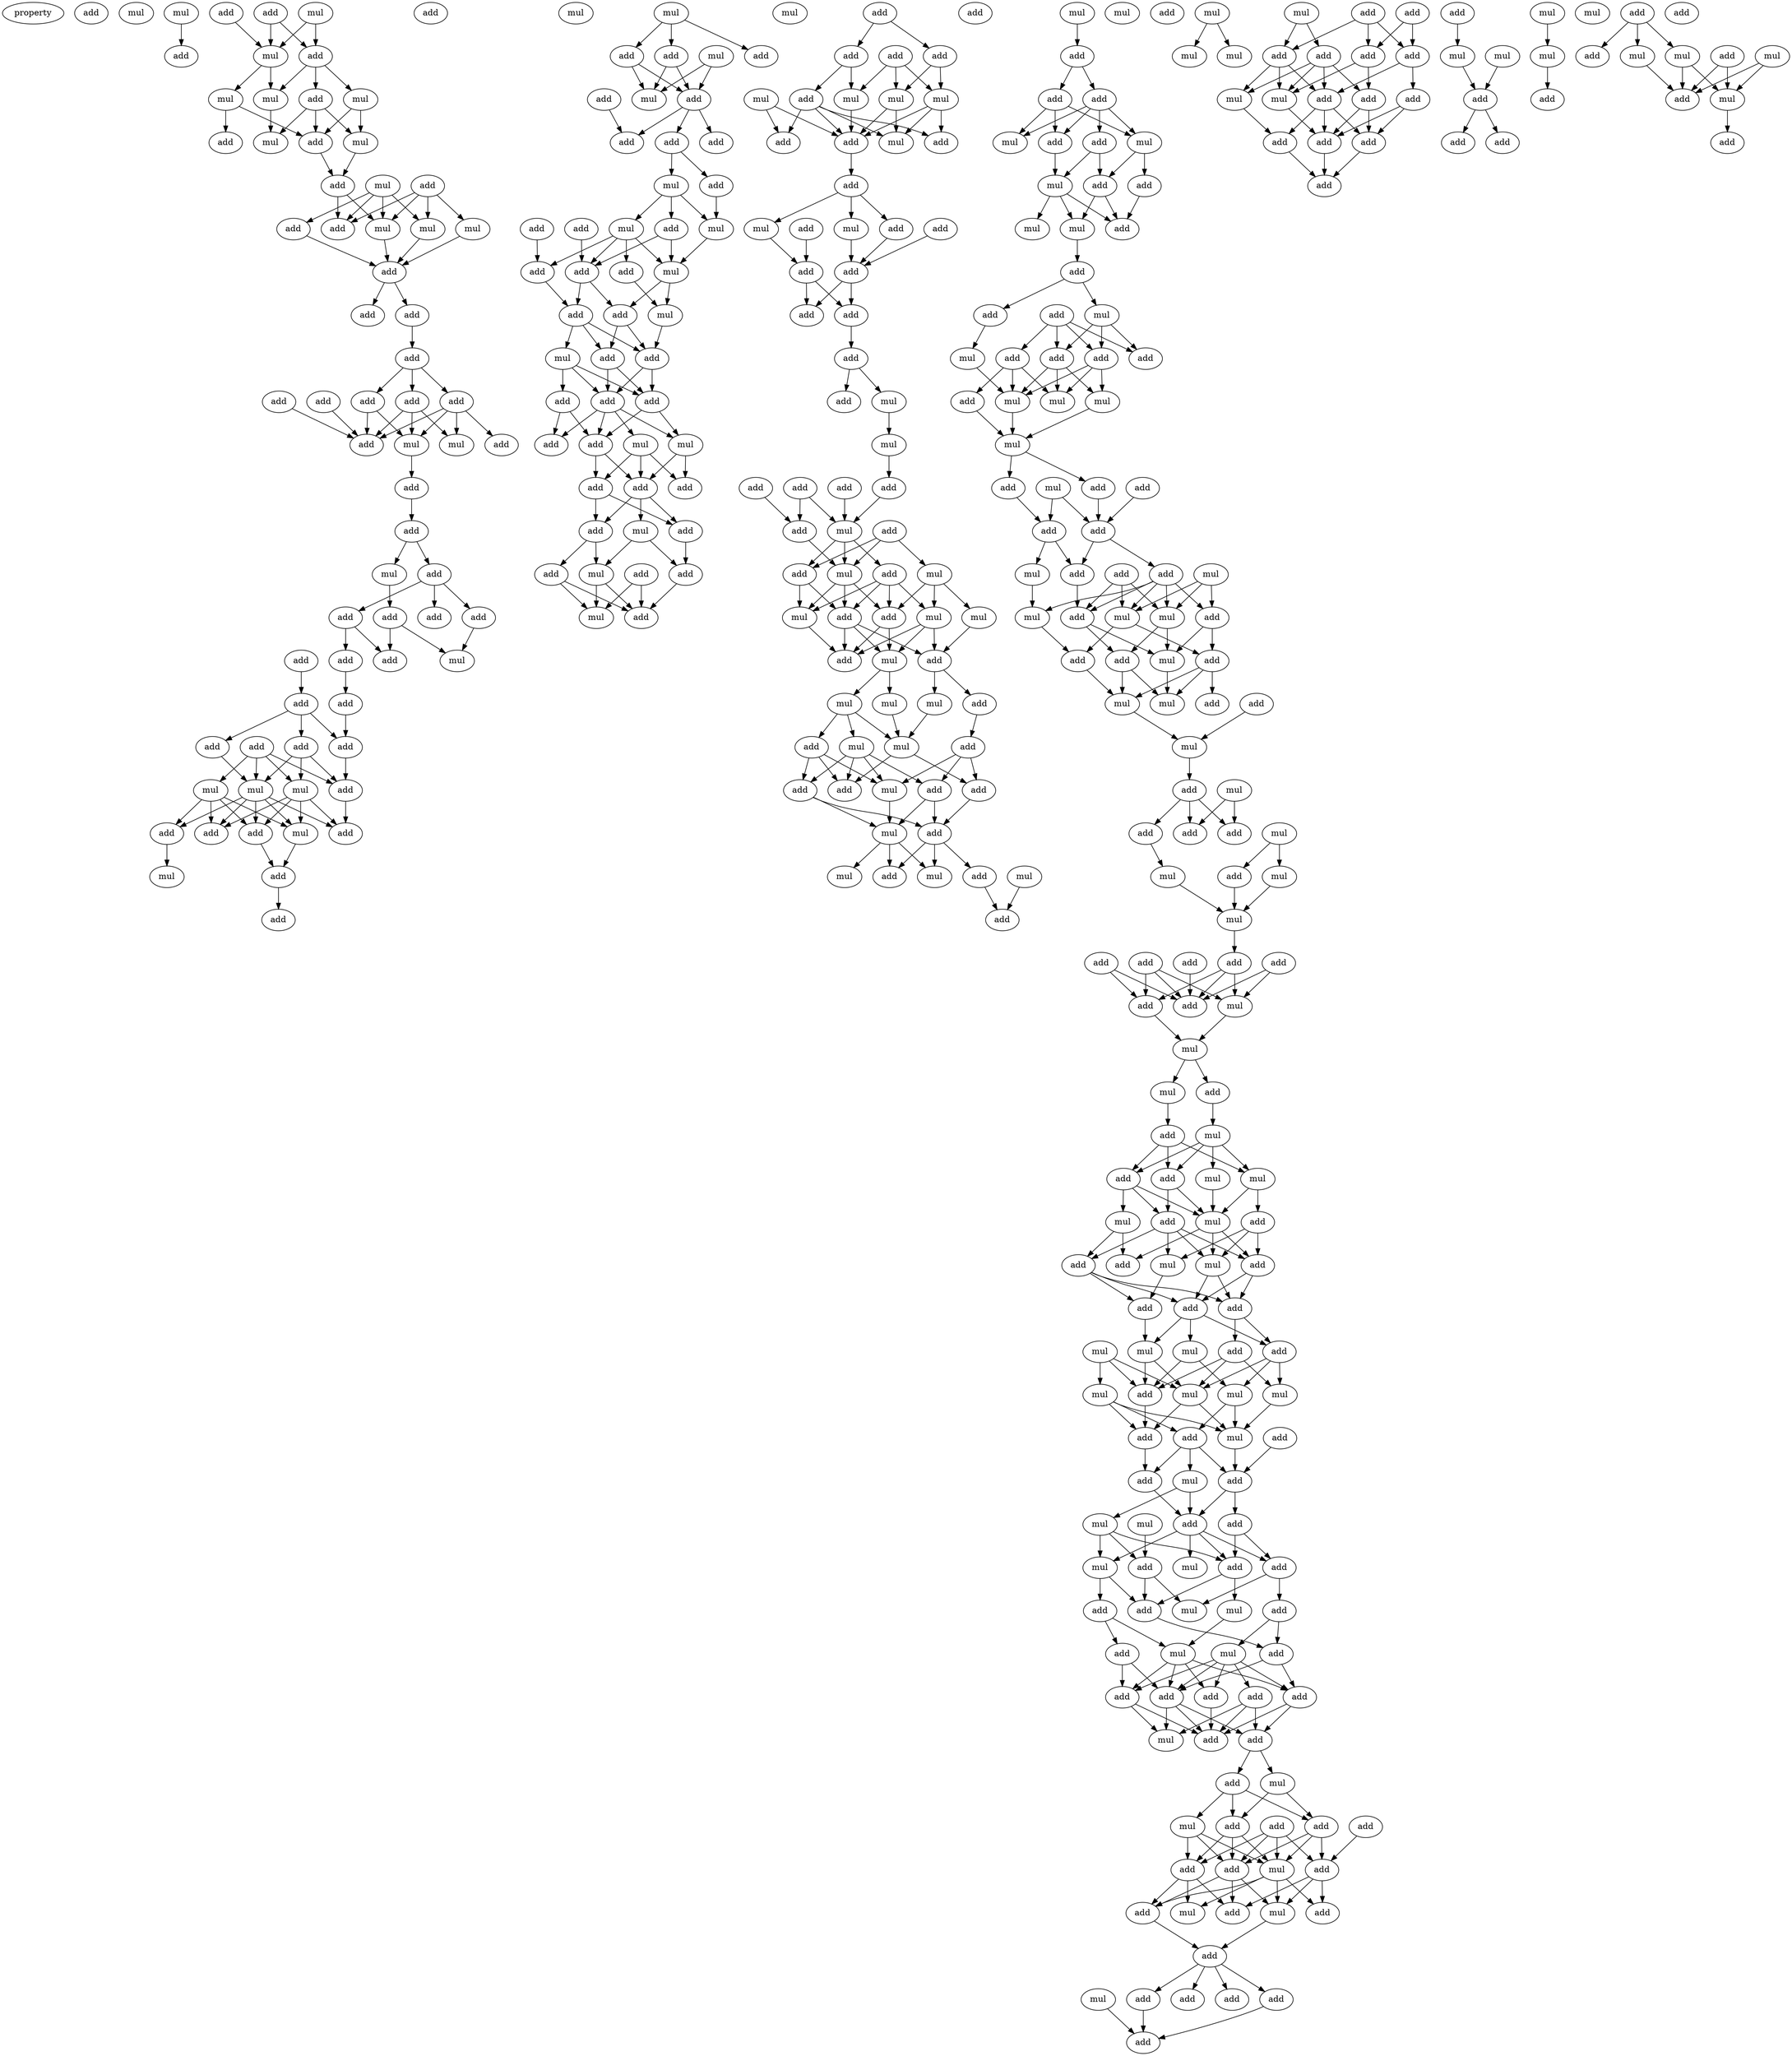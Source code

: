 digraph {
    node [fontcolor=black]
    property [mul=2,lf=1.8]
    0 [ label = add ];
    1 [ label = mul ];
    2 [ label = mul ];
    3 [ label = add ];
    4 [ label = add ];
    5 [ label = add ];
    6 [ label = mul ];
    7 [ label = add ];
    8 [ label = add ];
    9 [ label = mul ];
    10 [ label = mul ];
    11 [ label = mul ];
    12 [ label = add ];
    13 [ label = mul ];
    14 [ label = add ];
    15 [ label = mul ];
    16 [ label = mul ];
    17 [ label = mul ];
    18 [ label = add ];
    19 [ label = add ];
    20 [ label = mul ];
    21 [ label = add ];
    22 [ label = mul ];
    23 [ label = add ];
    24 [ label = mul ];
    25 [ label = mul ];
    26 [ label = add ];
    27 [ label = add ];
    28 [ label = add ];
    29 [ label = add ];
    30 [ label = add ];
    31 [ label = add ];
    32 [ label = add ];
    33 [ label = add ];
    34 [ label = add ];
    35 [ label = add ];
    36 [ label = add ];
    37 [ label = mul ];
    38 [ label = mul ];
    39 [ label = add ];
    40 [ label = add ];
    41 [ label = add ];
    42 [ label = mul ];
    43 [ label = add ];
    44 [ label = add ];
    45 [ label = add ];
    46 [ label = add ];
    47 [ label = add ];
    48 [ label = add ];
    49 [ label = add ];
    50 [ label = add ];
    51 [ label = mul ];
    52 [ label = add ];
    53 [ label = add ];
    54 [ label = add ];
    55 [ label = add ];
    56 [ label = add ];
    57 [ label = add ];
    58 [ label = mul ];
    59 [ label = add ];
    60 [ label = mul ];
    61 [ label = mul ];
    62 [ label = mul ];
    63 [ label = add ];
    64 [ label = add ];
    65 [ label = add ];
    66 [ label = add ];
    67 [ label = add ];
    68 [ label = mul ];
    69 [ label = add ];
    70 [ label = mul ];
    71 [ label = mul ];
    72 [ label = mul ];
    73 [ label = add ];
    74 [ label = add ];
    75 [ label = add ];
    76 [ label = add ];
    77 [ label = add ];
    78 [ label = mul ];
    79 [ label = add ];
    80 [ label = add ];
    81 [ label = add ];
    82 [ label = add ];
    83 [ label = mul ];
    84 [ label = mul ];
    85 [ label = add ];
    86 [ label = add ];
    87 [ label = add ];
    88 [ label = mul ];
    89 [ label = mul ];
    90 [ label = add ];
    91 [ label = add ];
    92 [ label = add ];
    93 [ label = mul ];
    94 [ label = add ];
    95 [ label = add ];
    96 [ label = add ];
    97 [ label = mul ];
    98 [ label = add ];
    99 [ label = add ];
    100 [ label = add ];
    101 [ label = add ];
    102 [ label = add ];
    103 [ label = mul ];
    104 [ label = mul ];
    105 [ label = add ];
    106 [ label = add ];
    107 [ label = add ];
    108 [ label = add ];
    109 [ label = add ];
    110 [ label = mul ];
    111 [ label = add ];
    112 [ label = add ];
    113 [ label = add ];
    114 [ label = add ];
    115 [ label = mul ];
    116 [ label = mul ];
    117 [ label = add ];
    118 [ label = add ];
    119 [ label = add ];
    120 [ label = add ];
    121 [ label = add ];
    122 [ label = add ];
    123 [ label = mul ];
    124 [ label = mul ];
    125 [ label = mul ];
    126 [ label = mul ];
    127 [ label = mul ];
    128 [ label = add ];
    129 [ label = add ];
    130 [ label = add ];
    131 [ label = add ];
    132 [ label = mul ];
    133 [ label = add ];
    134 [ label = mul ];
    135 [ label = add ];
    136 [ label = add ];
    137 [ label = add ];
    138 [ label = add ];
    139 [ label = add ];
    140 [ label = add ];
    141 [ label = add ];
    142 [ label = add ];
    143 [ label = add ];
    144 [ label = mul ];
    145 [ label = mul ];
    146 [ label = add ];
    147 [ label = add ];
    148 [ label = add ];
    149 [ label = add ];
    150 [ label = add ];
    151 [ label = mul ];
    152 [ label = add ];
    153 [ label = add ];
    154 [ label = mul ];
    155 [ label = add ];
    156 [ label = mul ];
    157 [ label = add ];
    158 [ label = add ];
    159 [ label = mul ];
    160 [ label = mul ];
    161 [ label = mul ];
    162 [ label = add ];
    163 [ label = mul ];
    164 [ label = add ];
    165 [ label = mul ];
    166 [ label = mul ];
    167 [ label = add ];
    168 [ label = mul ];
    169 [ label = mul ];
    170 [ label = mul ];
    171 [ label = add ];
    172 [ label = add ];
    173 [ label = add ];
    174 [ label = add ];
    175 [ label = mul ];
    176 [ label = add ];
    177 [ label = add ];
    178 [ label = mul ];
    179 [ label = add ];
    180 [ label = add ];
    181 [ label = mul ];
    182 [ label = add ];
    183 [ label = mul ];
    184 [ label = mul ];
    185 [ label = add ];
    186 [ label = mul ];
    187 [ label = mul ];
    188 [ label = add ];
    189 [ label = add ];
    190 [ label = add ];
    191 [ label = add ];
    192 [ label = mul ];
    193 [ label = add ];
    194 [ label = mul ];
    195 [ label = add ];
    196 [ label = add ];
    197 [ label = add ];
    198 [ label = mul ];
    199 [ label = mul ];
    200 [ label = add ];
    201 [ label = mul ];
    202 [ label = add ];
    203 [ label = mul ];
    204 [ label = add ];
    205 [ label = add ];
    206 [ label = mul ];
    207 [ label = add ];
    208 [ label = add ];
    209 [ label = add ];
    210 [ label = add ];
    211 [ label = mul ];
    212 [ label = mul ];
    213 [ label = add ];
    214 [ label = mul ];
    215 [ label = mul ];
    216 [ label = add ];
    217 [ label = mul ];
    218 [ label = add ];
    219 [ label = add ];
    220 [ label = add ];
    221 [ label = add ];
    222 [ label = add ];
    223 [ label = add ];
    224 [ label = mul ];
    225 [ label = mul ];
    226 [ label = add ];
    227 [ label = mul ];
    228 [ label = add ];
    229 [ label = mul ];
    230 [ label = add ];
    231 [ label = mul ];
    232 [ label = add ];
    233 [ label = add ];
    234 [ label = mul ];
    235 [ label = add ];
    236 [ label = add ];
    237 [ label = mul ];
    238 [ label = add ];
    239 [ label = mul ];
    240 [ label = mul ];
    241 [ label = add ];
    242 [ label = mul ];
    243 [ label = add ];
    244 [ label = mul ];
    245 [ label = add ];
    246 [ label = add ];
    247 [ label = mul ];
    248 [ label = add ];
    249 [ label = mul ];
    250 [ label = mul ];
    251 [ label = add ];
    252 [ label = add ];
    253 [ label = add ];
    254 [ label = add ];
    255 [ label = add ];
    256 [ label = mul ];
    257 [ label = add ];
    258 [ label = add ];
    259 [ label = mul ];
    260 [ label = mul ];
    261 [ label = mul ];
    262 [ label = mul ];
    263 [ label = mul ];
    264 [ label = add ];
    265 [ label = mul ];
    266 [ label = add ];
    267 [ label = add ];
    268 [ label = mul ];
    269 [ label = add ];
    270 [ label = mul ];
    271 [ label = mul ];
    272 [ label = add ];
    273 [ label = add ];
    274 [ label = mul ];
    275 [ label = mul ];
    276 [ label = add ];
    277 [ label = add ];
    278 [ label = add ];
    279 [ label = mul ];
    280 [ label = add ];
    281 [ label = add ];
    282 [ label = add ];
    283 [ label = add ];
    284 [ label = mul ];
    285 [ label = add ];
    286 [ label = mul ];
    287 [ label = mul ];
    288 [ label = mul ];
    289 [ label = mul ];
    290 [ label = add ];
    291 [ label = mul ];
    292 [ label = mul ];
    293 [ label = add ];
    294 [ label = add ];
    295 [ label = add ];
    296 [ label = mul ];
    297 [ label = mul ];
    298 [ label = add ];
    299 [ label = add ];
    300 [ label = mul ];
    301 [ label = add ];
    302 [ label = mul ];
    303 [ label = add ];
    304 [ label = mul ];
    305 [ label = add ];
    306 [ label = add ];
    307 [ label = mul ];
    308 [ label = add ];
    309 [ label = add ];
    310 [ label = mul ];
    311 [ label = add ];
    312 [ label = mul ];
    313 [ label = add ];
    314 [ label = mul ];
    315 [ label = add ];
    316 [ label = mul ];
    317 [ label = add ];
    318 [ label = add ];
    319 [ label = add ];
    320 [ label = add ];
    321 [ label = add ];
    322 [ label = add ];
    323 [ label = add ];
    324 [ label = mul ];
    325 [ label = add ];
    326 [ label = add ];
    327 [ label = mul ];
    328 [ label = add ];
    329 [ label = add ];
    330 [ label = mul ];
    331 [ label = add ];
    332 [ label = add ];
    333 [ label = mul ];
    334 [ label = add ];
    335 [ label = add ];
    336 [ label = add ];
    337 [ label = mul ];
    338 [ label = add ];
    339 [ label = add ];
    340 [ label = add ];
    341 [ label = mul ];
    342 [ label = add ];
    343 [ label = add ];
    344 [ label = mul ];
    345 [ label = add ];
    346 [ label = add ];
    347 [ label = add ];
    348 [ label = add ];
    349 [ label = add ];
    350 [ label = mul ];
    351 [ label = add ];
    352 [ label = add ];
    353 [ label = add ];
    354 [ label = add ];
    355 [ label = add ];
    356 [ label = add ];
    357 [ label = add ];
    358 [ label = mul ];
    359 [ label = add ];
    360 [ label = mul ];
    361 [ label = add ];
    362 [ label = add ];
    363 [ label = add ];
    364 [ label = add ];
    365 [ label = add ];
    366 [ label = mul ];
    367 [ label = mul ];
    368 [ label = add ];
    369 [ label = mul ];
    370 [ label = add ];
    371 [ label = add ];
    372 [ label = mul ];
    373 [ label = mul ];
    374 [ label = add ];
    375 [ label = add ];
    376 [ label = add ];
    377 [ label = mul ];
    378 [ label = mul ];
    379 [ label = add ];
    380 [ label = mul ];
    381 [ label = add ];
    382 [ label = mul ];
    383 [ label = add ];
    384 [ label = add ];
    2 -> 7 [ name = 0 ];
    3 -> 9 [ name = 1 ];
    4 -> 8 [ name = 2 ];
    4 -> 9 [ name = 3 ];
    6 -> 8 [ name = 4 ];
    6 -> 9 [ name = 5 ];
    8 -> 11 [ name = 6 ];
    8 -> 12 [ name = 7 ];
    8 -> 13 [ name = 8 ];
    9 -> 10 [ name = 9 ];
    9 -> 11 [ name = 10 ];
    10 -> 14 [ name = 11 ];
    10 -> 18 [ name = 12 ];
    11 -> 16 [ name = 13 ];
    12 -> 14 [ name = 14 ];
    12 -> 16 [ name = 15 ];
    12 -> 17 [ name = 16 ];
    13 -> 14 [ name = 17 ];
    13 -> 17 [ name = 18 ];
    14 -> 19 [ name = 19 ];
    17 -> 19 [ name = 20 ];
    19 -> 23 [ name = 21 ];
    19 -> 24 [ name = 22 ];
    20 -> 22 [ name = 23 ];
    20 -> 23 [ name = 24 ];
    20 -> 24 [ name = 25 ];
    20 -> 26 [ name = 26 ];
    21 -> 22 [ name = 27 ];
    21 -> 23 [ name = 28 ];
    21 -> 24 [ name = 29 ];
    21 -> 25 [ name = 30 ];
    22 -> 27 [ name = 31 ];
    24 -> 27 [ name = 32 ];
    25 -> 27 [ name = 33 ];
    26 -> 27 [ name = 34 ];
    27 -> 28 [ name = 35 ];
    27 -> 29 [ name = 36 ];
    29 -> 30 [ name = 37 ];
    30 -> 31 [ name = 38 ];
    30 -> 32 [ name = 39 ];
    30 -> 35 [ name = 40 ];
    31 -> 36 [ name = 41 ];
    31 -> 37 [ name = 42 ];
    31 -> 38 [ name = 43 ];
    32 -> 36 [ name = 44 ];
    32 -> 37 [ name = 45 ];
    32 -> 38 [ name = 46 ];
    32 -> 39 [ name = 47 ];
    33 -> 36 [ name = 48 ];
    34 -> 36 [ name = 49 ];
    35 -> 36 [ name = 50 ];
    35 -> 38 [ name = 51 ];
    38 -> 40 [ name = 52 ];
    40 -> 41 [ name = 53 ];
    41 -> 42 [ name = 54 ];
    41 -> 43 [ name = 55 ];
    42 -> 44 [ name = 56 ];
    43 -> 45 [ name = 57 ];
    43 -> 46 [ name = 58 ];
    43 -> 47 [ name = 59 ];
    44 -> 50 [ name = 60 ];
    44 -> 51 [ name = 61 ];
    45 -> 48 [ name = 62 ];
    45 -> 50 [ name = 63 ];
    47 -> 51 [ name = 64 ];
    48 -> 52 [ name = 65 ];
    49 -> 53 [ name = 66 ];
    52 -> 55 [ name = 67 ];
    53 -> 54 [ name = 68 ];
    53 -> 55 [ name = 69 ];
    53 -> 57 [ name = 70 ];
    54 -> 60 [ name = 71 ];
    55 -> 59 [ name = 72 ];
    56 -> 58 [ name = 73 ];
    56 -> 59 [ name = 74 ];
    56 -> 60 [ name = 75 ];
    56 -> 61 [ name = 76 ];
    57 -> 59 [ name = 77 ];
    57 -> 60 [ name = 78 ];
    57 -> 61 [ name = 79 ];
    58 -> 62 [ name = 80 ];
    58 -> 63 [ name = 81 ];
    58 -> 64 [ name = 82 ];
    58 -> 66 [ name = 83 ];
    59 -> 65 [ name = 84 ];
    60 -> 62 [ name = 85 ];
    60 -> 63 [ name = 86 ];
    60 -> 64 [ name = 87 ];
    60 -> 65 [ name = 88 ];
    60 -> 66 [ name = 89 ];
    61 -> 62 [ name = 90 ];
    61 -> 64 [ name = 91 ];
    61 -> 65 [ name = 92 ];
    61 -> 66 [ name = 93 ];
    62 -> 67 [ name = 94 ];
    63 -> 68 [ name = 95 ];
    66 -> 67 [ name = 96 ];
    67 -> 69 [ name = 97 ];
    70 -> 73 [ name = 98 ];
    70 -> 74 [ name = 99 ];
    70 -> 75 [ name = 100 ];
    72 -> 77 [ name = 101 ];
    72 -> 78 [ name = 102 ];
    74 -> 77 [ name = 103 ];
    74 -> 78 [ name = 104 ];
    75 -> 77 [ name = 105 ];
    75 -> 78 [ name = 106 ];
    76 -> 79 [ name = 107 ];
    77 -> 79 [ name = 108 ];
    77 -> 80 [ name = 109 ];
    77 -> 81 [ name = 110 ];
    81 -> 82 [ name = 111 ];
    81 -> 83 [ name = 112 ];
    82 -> 88 [ name = 113 ];
    83 -> 84 [ name = 114 ];
    83 -> 87 [ name = 115 ];
    83 -> 88 [ name = 116 ];
    84 -> 89 [ name = 117 ];
    84 -> 90 [ name = 118 ];
    84 -> 91 [ name = 119 ];
    84 -> 92 [ name = 120 ];
    85 -> 90 [ name = 121 ];
    86 -> 91 [ name = 122 ];
    87 -> 89 [ name = 123 ];
    87 -> 90 [ name = 124 ];
    88 -> 89 [ name = 125 ];
    89 -> 93 [ name = 126 ];
    89 -> 94 [ name = 127 ];
    90 -> 94 [ name = 128 ];
    90 -> 95 [ name = 129 ];
    91 -> 95 [ name = 130 ];
    92 -> 93 [ name = 131 ];
    93 -> 96 [ name = 132 ];
    94 -> 96 [ name = 133 ];
    94 -> 98 [ name = 134 ];
    95 -> 96 [ name = 135 ];
    95 -> 97 [ name = 136 ];
    95 -> 98 [ name = 137 ];
    96 -> 99 [ name = 138 ];
    96 -> 101 [ name = 139 ];
    97 -> 99 [ name = 140 ];
    97 -> 100 [ name = 141 ];
    97 -> 101 [ name = 142 ];
    98 -> 99 [ name = 143 ];
    98 -> 101 [ name = 144 ];
    99 -> 102 [ name = 145 ];
    99 -> 103 [ name = 146 ];
    99 -> 104 [ name = 147 ];
    99 -> 105 [ name = 148 ];
    100 -> 102 [ name = 149 ];
    100 -> 105 [ name = 150 ];
    101 -> 104 [ name = 151 ];
    101 -> 105 [ name = 152 ];
    103 -> 106 [ name = 153 ];
    103 -> 107 [ name = 154 ];
    103 -> 108 [ name = 155 ];
    104 -> 106 [ name = 156 ];
    104 -> 108 [ name = 157 ];
    105 -> 106 [ name = 158 ];
    105 -> 107 [ name = 159 ];
    106 -> 109 [ name = 160 ];
    106 -> 110 [ name = 161 ];
    106 -> 111 [ name = 162 ];
    107 -> 109 [ name = 163 ];
    107 -> 111 [ name = 164 ];
    109 -> 112 [ name = 165 ];
    110 -> 112 [ name = 166 ];
    110 -> 115 [ name = 167 ];
    111 -> 114 [ name = 168 ];
    111 -> 115 [ name = 169 ];
    112 -> 117 [ name = 170 ];
    113 -> 116 [ name = 171 ];
    113 -> 117 [ name = 172 ];
    114 -> 116 [ name = 173 ];
    114 -> 117 [ name = 174 ];
    115 -> 116 [ name = 175 ];
    115 -> 117 [ name = 176 ];
    118 -> 119 [ name = 177 ];
    118 -> 121 [ name = 178 ];
    119 -> 122 [ name = 179 ];
    119 -> 125 [ name = 180 ];
    120 -> 123 [ name = 181 ];
    120 -> 125 [ name = 182 ];
    120 -> 126 [ name = 183 ];
    121 -> 123 [ name = 184 ];
    121 -> 126 [ name = 185 ];
    122 -> 127 [ name = 186 ];
    122 -> 128 [ name = 187 ];
    122 -> 129 [ name = 188 ];
    122 -> 130 [ name = 189 ];
    123 -> 127 [ name = 190 ];
    123 -> 130 [ name = 191 ];
    124 -> 129 [ name = 192 ];
    124 -> 130 [ name = 193 ];
    125 -> 130 [ name = 194 ];
    126 -> 127 [ name = 195 ];
    126 -> 128 [ name = 196 ];
    126 -> 130 [ name = 197 ];
    130 -> 131 [ name = 198 ];
    131 -> 132 [ name = 199 ];
    131 -> 134 [ name = 200 ];
    131 -> 135 [ name = 201 ];
    132 -> 137 [ name = 202 ];
    133 -> 138 [ name = 203 ];
    134 -> 138 [ name = 204 ];
    135 -> 138 [ name = 205 ];
    136 -> 137 [ name = 206 ];
    137 -> 139 [ name = 207 ];
    137 -> 140 [ name = 208 ];
    138 -> 139 [ name = 209 ];
    138 -> 140 [ name = 210 ];
    140 -> 141 [ name = 211 ];
    141 -> 143 [ name = 212 ];
    141 -> 144 [ name = 213 ];
    144 -> 145 [ name = 214 ];
    145 -> 149 [ name = 215 ];
    146 -> 151 [ name = 216 ];
    146 -> 152 [ name = 217 ];
    147 -> 152 [ name = 218 ];
    148 -> 151 [ name = 219 ];
    149 -> 151 [ name = 220 ];
    150 -> 154 [ name = 221 ];
    150 -> 155 [ name = 222 ];
    150 -> 156 [ name = 223 ];
    151 -> 153 [ name = 224 ];
    151 -> 155 [ name = 225 ];
    151 -> 156 [ name = 226 ];
    152 -> 156 [ name = 227 ];
    153 -> 157 [ name = 228 ];
    153 -> 158 [ name = 229 ];
    153 -> 159 [ name = 230 ];
    153 -> 160 [ name = 231 ];
    154 -> 158 [ name = 232 ];
    154 -> 159 [ name = 233 ];
    154 -> 161 [ name = 234 ];
    155 -> 157 [ name = 235 ];
    155 -> 160 [ name = 236 ];
    156 -> 157 [ name = 237 ];
    156 -> 158 [ name = 238 ];
    156 -> 160 [ name = 239 ];
    157 -> 162 [ name = 240 ];
    157 -> 163 [ name = 241 ];
    157 -> 164 [ name = 242 ];
    158 -> 163 [ name = 243 ];
    158 -> 164 [ name = 244 ];
    159 -> 162 [ name = 245 ];
    159 -> 163 [ name = 246 ];
    159 -> 164 [ name = 247 ];
    160 -> 164 [ name = 248 ];
    161 -> 162 [ name = 249 ];
    162 -> 166 [ name = 250 ];
    162 -> 167 [ name = 251 ];
    163 -> 165 [ name = 252 ];
    163 -> 168 [ name = 253 ];
    165 -> 169 [ name = 254 ];
    166 -> 169 [ name = 255 ];
    167 -> 171 [ name = 256 ];
    168 -> 169 [ name = 257 ];
    168 -> 170 [ name = 258 ];
    168 -> 172 [ name = 259 ];
    169 -> 173 [ name = 260 ];
    169 -> 177 [ name = 261 ];
    170 -> 173 [ name = 262 ];
    170 -> 174 [ name = 263 ];
    170 -> 175 [ name = 264 ];
    170 -> 176 [ name = 265 ];
    171 -> 175 [ name = 266 ];
    171 -> 176 [ name = 267 ];
    171 -> 177 [ name = 268 ];
    172 -> 173 [ name = 269 ];
    172 -> 174 [ name = 270 ];
    172 -> 175 [ name = 271 ];
    174 -> 178 [ name = 272 ];
    174 -> 179 [ name = 273 ];
    175 -> 178 [ name = 274 ];
    176 -> 178 [ name = 275 ];
    176 -> 179 [ name = 276 ];
    177 -> 179 [ name = 277 ];
    178 -> 181 [ name = 278 ];
    178 -> 182 [ name = 279 ];
    178 -> 184 [ name = 280 ];
    179 -> 180 [ name = 281 ];
    179 -> 181 [ name = 282 ];
    179 -> 182 [ name = 283 ];
    180 -> 185 [ name = 284 ];
    183 -> 185 [ name = 285 ];
    186 -> 189 [ name = 286 ];
    189 -> 190 [ name = 287 ];
    189 -> 191 [ name = 288 ];
    190 -> 192 [ name = 289 ];
    190 -> 193 [ name = 290 ];
    190 -> 194 [ name = 291 ];
    190 -> 195 [ name = 292 ];
    191 -> 192 [ name = 293 ];
    191 -> 194 [ name = 294 ];
    191 -> 195 [ name = 295 ];
    193 -> 196 [ name = 296 ];
    193 -> 198 [ name = 297 ];
    194 -> 196 [ name = 298 ];
    194 -> 197 [ name = 299 ];
    195 -> 198 [ name = 300 ];
    196 -> 199 [ name = 301 ];
    196 -> 200 [ name = 302 ];
    197 -> 200 [ name = 303 ];
    198 -> 199 [ name = 304 ];
    198 -> 200 [ name = 305 ];
    198 -> 201 [ name = 306 ];
    199 -> 202 [ name = 307 ];
    202 -> 203 [ name = 308 ];
    202 -> 205 [ name = 309 ];
    203 -> 208 [ name = 310 ];
    203 -> 209 [ name = 311 ];
    203 -> 210 [ name = 312 ];
    204 -> 207 [ name = 313 ];
    204 -> 208 [ name = 314 ];
    204 -> 209 [ name = 315 ];
    204 -> 210 [ name = 316 ];
    205 -> 206 [ name = 317 ];
    206 -> 211 [ name = 318 ];
    207 -> 211 [ name = 319 ];
    207 -> 213 [ name = 320 ];
    207 -> 214 [ name = 321 ];
    208 -> 211 [ name = 322 ];
    208 -> 212 [ name = 323 ];
    208 -> 214 [ name = 324 ];
    209 -> 211 [ name = 325 ];
    209 -> 212 [ name = 326 ];
    209 -> 214 [ name = 327 ];
    211 -> 215 [ name = 328 ];
    212 -> 215 [ name = 329 ];
    213 -> 215 [ name = 330 ];
    215 -> 218 [ name = 331 ];
    215 -> 219 [ name = 332 ];
    216 -> 220 [ name = 333 ];
    217 -> 220 [ name = 334 ];
    217 -> 221 [ name = 335 ];
    218 -> 221 [ name = 336 ];
    219 -> 220 [ name = 337 ];
    220 -> 223 [ name = 338 ];
    220 -> 226 [ name = 339 ];
    221 -> 224 [ name = 340 ];
    221 -> 226 [ name = 341 ];
    222 -> 227 [ name = 342 ];
    222 -> 228 [ name = 343 ];
    222 -> 229 [ name = 344 ];
    223 -> 227 [ name = 345 ];
    223 -> 228 [ name = 346 ];
    223 -> 229 [ name = 347 ];
    223 -> 230 [ name = 348 ];
    223 -> 231 [ name = 349 ];
    224 -> 231 [ name = 350 ];
    225 -> 227 [ name = 351 ];
    225 -> 229 [ name = 352 ];
    225 -> 230 [ name = 353 ];
    226 -> 228 [ name = 354 ];
    227 -> 232 [ name = 355 ];
    227 -> 235 [ name = 356 ];
    228 -> 233 [ name = 357 ];
    228 -> 234 [ name = 358 ];
    229 -> 233 [ name = 359 ];
    229 -> 234 [ name = 360 ];
    230 -> 232 [ name = 361 ];
    230 -> 234 [ name = 362 ];
    231 -> 235 [ name = 363 ];
    232 -> 237 [ name = 364 ];
    232 -> 238 [ name = 365 ];
    232 -> 239 [ name = 366 ];
    233 -> 237 [ name = 367 ];
    233 -> 239 [ name = 368 ];
    234 -> 239 [ name = 369 ];
    235 -> 237 [ name = 370 ];
    236 -> 240 [ name = 371 ];
    237 -> 240 [ name = 372 ];
    240 -> 241 [ name = 373 ];
    241 -> 243 [ name = 374 ];
    241 -> 245 [ name = 375 ];
    241 -> 246 [ name = 376 ];
    242 -> 243 [ name = 377 ];
    242 -> 246 [ name = 378 ];
    244 -> 248 [ name = 379 ];
    244 -> 249 [ name = 380 ];
    245 -> 247 [ name = 381 ];
    247 -> 250 [ name = 382 ];
    248 -> 250 [ name = 383 ];
    249 -> 250 [ name = 384 ];
    250 -> 252 [ name = 385 ];
    251 -> 257 [ name = 386 ];
    252 -> 256 [ name = 387 ];
    252 -> 257 [ name = 388 ];
    252 -> 258 [ name = 389 ];
    253 -> 256 [ name = 390 ];
    253 -> 257 [ name = 391 ];
    253 -> 258 [ name = 392 ];
    254 -> 256 [ name = 393 ];
    254 -> 257 [ name = 394 ];
    255 -> 257 [ name = 395 ];
    255 -> 258 [ name = 396 ];
    256 -> 259 [ name = 397 ];
    258 -> 259 [ name = 398 ];
    259 -> 263 [ name = 399 ];
    259 -> 264 [ name = 400 ];
    260 -> 261 [ name = 401 ];
    260 -> 262 [ name = 402 ];
    263 -> 266 [ name = 403 ];
    264 -> 265 [ name = 404 ];
    265 -> 267 [ name = 405 ];
    265 -> 268 [ name = 406 ];
    265 -> 269 [ name = 407 ];
    265 -> 270 [ name = 408 ];
    266 -> 267 [ name = 409 ];
    266 -> 269 [ name = 410 ];
    266 -> 270 [ name = 411 ];
    267 -> 271 [ name = 412 ];
    267 -> 272 [ name = 413 ];
    267 -> 274 [ name = 414 ];
    268 -> 274 [ name = 415 ];
    269 -> 272 [ name = 416 ];
    269 -> 274 [ name = 417 ];
    270 -> 273 [ name = 418 ];
    270 -> 274 [ name = 419 ];
    271 -> 276 [ name = 420 ];
    271 -> 278 [ name = 421 ];
    272 -> 275 [ name = 422 ];
    272 -> 277 [ name = 423 ];
    272 -> 278 [ name = 424 ];
    272 -> 279 [ name = 425 ];
    273 -> 275 [ name = 426 ];
    273 -> 277 [ name = 427 ];
    273 -> 279 [ name = 428 ];
    274 -> 276 [ name = 429 ];
    274 -> 277 [ name = 430 ];
    274 -> 279 [ name = 431 ];
    275 -> 280 [ name = 432 ];
    277 -> 281 [ name = 433 ];
    277 -> 282 [ name = 434 ];
    278 -> 280 [ name = 435 ];
    278 -> 281 [ name = 436 ];
    278 -> 282 [ name = 437 ];
    279 -> 281 [ name = 438 ];
    279 -> 282 [ name = 439 ];
    280 -> 286 [ name = 440 ];
    281 -> 283 [ name = 441 ];
    281 -> 284 [ name = 442 ];
    281 -> 286 [ name = 443 ];
    282 -> 283 [ name = 444 ];
    282 -> 285 [ name = 445 ];
    283 -> 288 [ name = 446 ];
    283 -> 289 [ name = 447 ];
    283 -> 292 [ name = 448 ];
    284 -> 288 [ name = 449 ];
    284 -> 290 [ name = 450 ];
    285 -> 289 [ name = 451 ];
    285 -> 290 [ name = 452 ];
    285 -> 292 [ name = 453 ];
    286 -> 289 [ name = 454 ];
    286 -> 290 [ name = 455 ];
    287 -> 289 [ name = 456 ];
    287 -> 290 [ name = 457 ];
    287 -> 291 [ name = 458 ];
    288 -> 293 [ name = 459 ];
    288 -> 296 [ name = 460 ];
    289 -> 295 [ name = 461 ];
    289 -> 296 [ name = 462 ];
    290 -> 295 [ name = 463 ];
    291 -> 293 [ name = 464 ];
    291 -> 295 [ name = 465 ];
    291 -> 296 [ name = 466 ];
    292 -> 296 [ name = 467 ];
    293 -> 297 [ name = 468 ];
    293 -> 298 [ name = 469 ];
    293 -> 299 [ name = 470 ];
    294 -> 299 [ name = 471 ];
    295 -> 298 [ name = 472 ];
    296 -> 299 [ name = 473 ];
    297 -> 302 [ name = 474 ];
    297 -> 303 [ name = 475 ];
    298 -> 303 [ name = 476 ];
    299 -> 301 [ name = 477 ];
    299 -> 303 [ name = 478 ];
    300 -> 305 [ name = 479 ];
    301 -> 306 [ name = 480 ];
    301 -> 308 [ name = 481 ];
    302 -> 305 [ name = 482 ];
    302 -> 306 [ name = 483 ];
    302 -> 307 [ name = 484 ];
    303 -> 304 [ name = 485 ];
    303 -> 306 [ name = 486 ];
    303 -> 307 [ name = 487 ];
    303 -> 308 [ name = 488 ];
    305 -> 309 [ name = 489 ];
    305 -> 310 [ name = 490 ];
    306 -> 309 [ name = 491 ];
    306 -> 312 [ name = 492 ];
    307 -> 309 [ name = 493 ];
    307 -> 311 [ name = 494 ];
    308 -> 310 [ name = 495 ];
    308 -> 313 [ name = 496 ];
    309 -> 317 [ name = 497 ];
    311 -> 315 [ name = 498 ];
    311 -> 316 [ name = 499 ];
    312 -> 316 [ name = 500 ];
    313 -> 314 [ name = 501 ];
    313 -> 317 [ name = 502 ];
    314 -> 318 [ name = 503 ];
    314 -> 319 [ name = 504 ];
    314 -> 320 [ name = 505 ];
    314 -> 321 [ name = 506 ];
    314 -> 322 [ name = 507 ];
    315 -> 319 [ name = 508 ];
    315 -> 321 [ name = 509 ];
    316 -> 318 [ name = 510 ];
    316 -> 319 [ name = 511 ];
    316 -> 321 [ name = 512 ];
    316 -> 322 [ name = 513 ];
    317 -> 318 [ name = 514 ];
    317 -> 321 [ name = 515 ];
    318 -> 323 [ name = 516 ];
    318 -> 325 [ name = 517 ];
    319 -> 324 [ name = 518 ];
    319 -> 325 [ name = 519 ];
    320 -> 323 [ name = 520 ];
    320 -> 324 [ name = 521 ];
    320 -> 325 [ name = 522 ];
    321 -> 323 [ name = 523 ];
    321 -> 324 [ name = 524 ];
    321 -> 325 [ name = 525 ];
    322 -> 325 [ name = 526 ];
    323 -> 326 [ name = 527 ];
    323 -> 327 [ name = 528 ];
    326 -> 328 [ name = 529 ];
    326 -> 329 [ name = 530 ];
    326 -> 330 [ name = 531 ];
    327 -> 328 [ name = 532 ];
    327 -> 329 [ name = 533 ];
    328 -> 333 [ name = 534 ];
    328 -> 334 [ name = 535 ];
    328 -> 336 [ name = 536 ];
    329 -> 333 [ name = 537 ];
    329 -> 335 [ name = 538 ];
    329 -> 336 [ name = 539 ];
    330 -> 333 [ name = 540 ];
    330 -> 334 [ name = 541 ];
    330 -> 336 [ name = 542 ];
    331 -> 333 [ name = 543 ];
    331 -> 334 [ name = 544 ];
    331 -> 335 [ name = 545 ];
    331 -> 336 [ name = 546 ];
    332 -> 335 [ name = 547 ];
    333 -> 337 [ name = 548 ];
    333 -> 338 [ name = 549 ];
    333 -> 339 [ name = 550 ];
    333 -> 341 [ name = 551 ];
    334 -> 338 [ name = 552 ];
    334 -> 340 [ name = 553 ];
    334 -> 341 [ name = 554 ];
    335 -> 337 [ name = 555 ];
    335 -> 339 [ name = 556 ];
    335 -> 340 [ name = 557 ];
    336 -> 337 [ name = 558 ];
    336 -> 338 [ name = 559 ];
    336 -> 340 [ name = 560 ];
    337 -> 342 [ name = 561 ];
    338 -> 342 [ name = 562 ];
    342 -> 343 [ name = 563 ];
    342 -> 345 [ name = 564 ];
    342 -> 346 [ name = 565 ];
    342 -> 347 [ name = 566 ];
    343 -> 348 [ name = 567 ];
    344 -> 348 [ name = 568 ];
    345 -> 348 [ name = 569 ];
    349 -> 354 [ name = 570 ];
    349 -> 355 [ name = 571 ];
    350 -> 352 [ name = 572 ];
    350 -> 353 [ name = 573 ];
    351 -> 353 [ name = 574 ];
    351 -> 354 [ name = 575 ];
    351 -> 355 [ name = 576 ];
    352 -> 356 [ name = 577 ];
    352 -> 358 [ name = 578 ];
    352 -> 359 [ name = 579 ];
    352 -> 360 [ name = 580 ];
    353 -> 356 [ name = 581 ];
    353 -> 358 [ name = 582 ];
    353 -> 360 [ name = 583 ];
    354 -> 356 [ name = 584 ];
    354 -> 357 [ name = 585 ];
    355 -> 358 [ name = 586 ];
    355 -> 359 [ name = 587 ];
    356 -> 361 [ name = 588 ];
    356 -> 362 [ name = 589 ];
    356 -> 363 [ name = 590 ];
    357 -> 362 [ name = 591 ];
    357 -> 363 [ name = 592 ];
    358 -> 363 [ name = 593 ];
    359 -> 362 [ name = 594 ];
    359 -> 363 [ name = 595 ];
    360 -> 361 [ name = 596 ];
    361 -> 364 [ name = 597 ];
    362 -> 364 [ name = 598 ];
    363 -> 364 [ name = 599 ];
    365 -> 367 [ name = 600 ];
    366 -> 368 [ name = 601 ];
    367 -> 368 [ name = 602 ];
    368 -> 370 [ name = 603 ];
    368 -> 371 [ name = 604 ];
    369 -> 372 [ name = 605 ];
    372 -> 374 [ name = 606 ];
    375 -> 376 [ name = 607 ];
    375 -> 377 [ name = 608 ];
    375 -> 380 [ name = 609 ];
    377 -> 381 [ name = 610 ];
    377 -> 382 [ name = 611 ];
    378 -> 381 [ name = 612 ];
    378 -> 382 [ name = 613 ];
    379 -> 381 [ name = 614 ];
    379 -> 382 [ name = 615 ];
    380 -> 381 [ name = 616 ];
    382 -> 383 [ name = 617 ];
}
